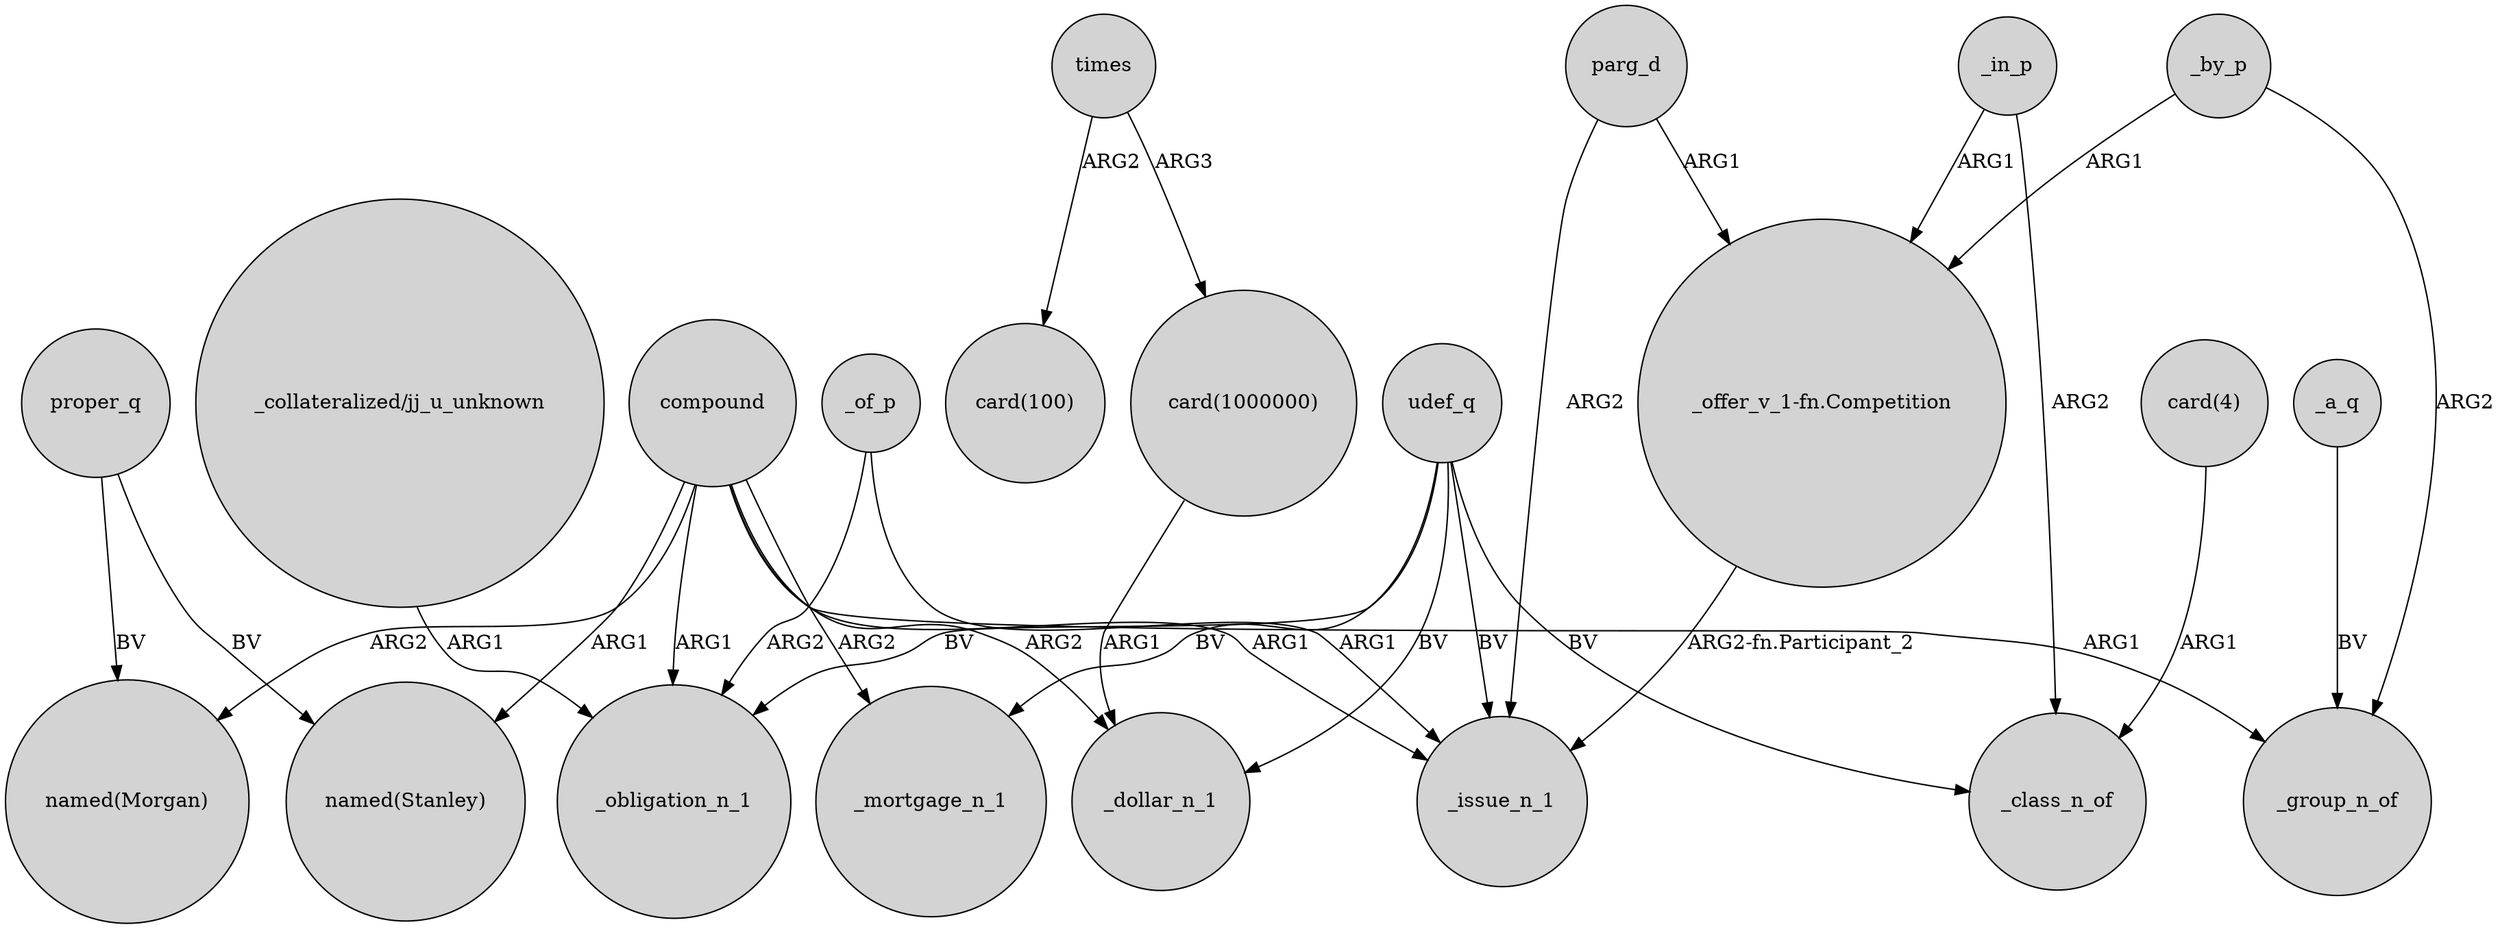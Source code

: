 digraph {
	node [shape=circle style=filled]
	_of_p -> _obligation_n_1 [label=ARG2]
	_in_p -> "_offer_v_1-fn.Competition" [label=ARG1]
	times -> "card(1000000)" [label=ARG3]
	proper_q -> "named(Stanley)" [label=BV]
	compound -> _dollar_n_1 [label=ARG2]
	compound -> _obligation_n_1 [label=ARG1]
	_in_p -> _class_n_of [label=ARG2]
	times -> "card(100)" [label=ARG2]
	compound -> _group_n_of [label=ARG1]
	_a_q -> _group_n_of [label=BV]
	compound -> _mortgage_n_1 [label=ARG2]
	udef_q -> _mortgage_n_1 [label=BV]
	parg_d -> "_offer_v_1-fn.Competition" [label=ARG1]
	"_offer_v_1-fn.Competition" -> _issue_n_1 [label="ARG2-fn.Participant_2"]
	_of_p -> _issue_n_1 [label=ARG1]
	compound -> "named(Morgan)" [label=ARG2]
	_by_p -> _group_n_of [label=ARG2]
	udef_q -> _dollar_n_1 [label=BV]
	"_collateralized/jj_u_unknown" -> _obligation_n_1 [label=ARG1]
	"card(1000000)" -> _dollar_n_1 [label=ARG1]
	_by_p -> "_offer_v_1-fn.Competition" [label=ARG1]
	udef_q -> _issue_n_1 [label=BV]
	udef_q -> _class_n_of [label=BV]
	parg_d -> _issue_n_1 [label=ARG2]
	udef_q -> _obligation_n_1 [label=BV]
	proper_q -> "named(Morgan)" [label=BV]
	compound -> "named(Stanley)" [label=ARG1]
	compound -> _issue_n_1 [label=ARG1]
	"card(4)" -> _class_n_of [label=ARG1]
}

